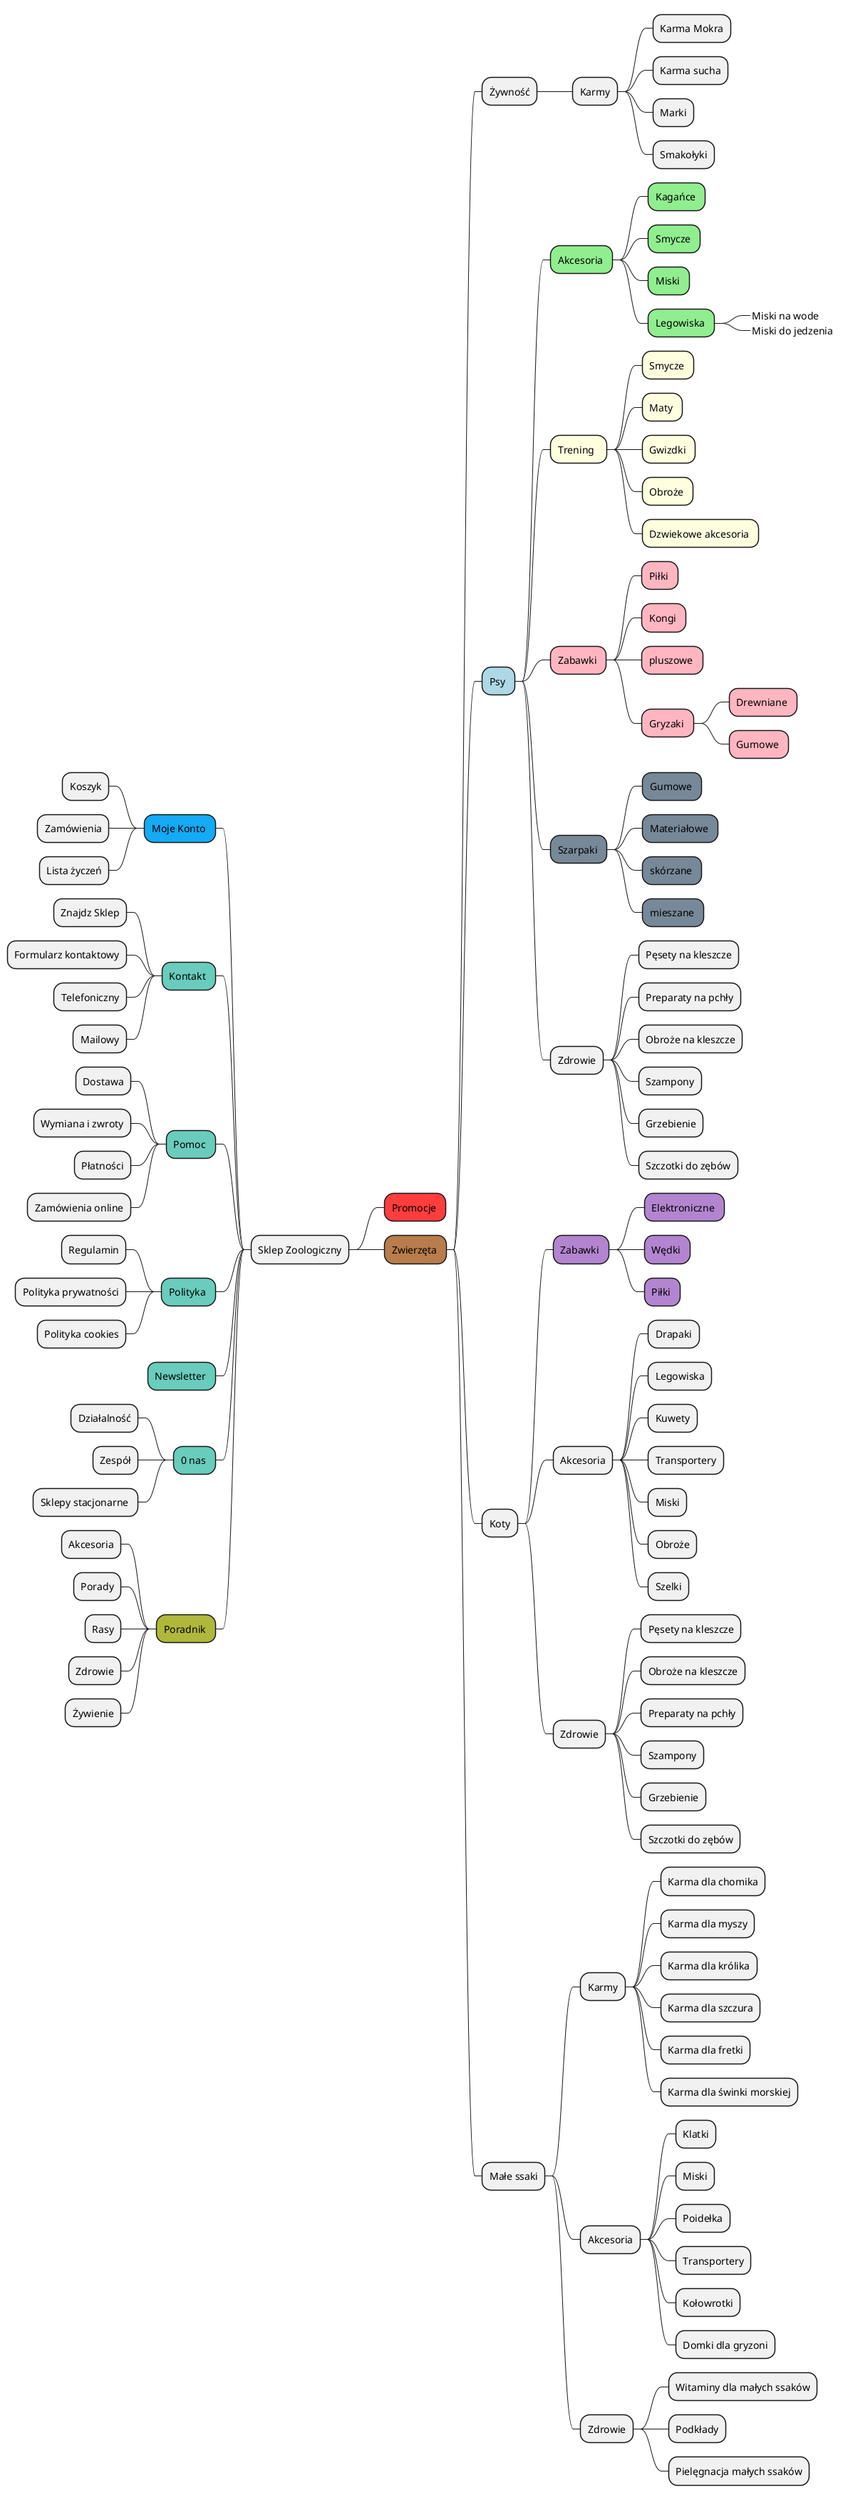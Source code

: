 @@startmindmap pojecia
!theme _none_
<style>
mindmapDiagram {
    '/colors https://colordesigner.io /'
  .green {
    BackgroundColor lightgreen
  }
  .rose {
    BackgroundColor LightPink
  }
  .blue {
    BackgroundColor lightblue
  }
  .yellow {
    BackgroundColor LightYellow
  }
  .slateGrey {
      BackgroundColor LightSlateGray
  }
  .violet {
      BackgroundColor #b385d0
  }
  .oliveGreen{
    BackgroundColor #afb83b
  }
  .skyBlue{
    BackgroundColor #14aaf5
  }
  .mintGreen{
    BackgroundColor #6accbc
  }
  .red {
    BackgroundColor #FF3D3D
  }
  .bananaYellow {
    BackgroundColor #E6E600
  }
  .brown {
    BackgroundColor #B87D4B
  }

}
</style>

+ Sklep Zoologiczny

++ Promocje <<red>>

++ Zwierzęta <<brown>>
+++ Żywność
++++ Karmy
+++++ Karma Mokra
+++++ Karma sucha
+++++ Marki
+++++ Smakołyki

+++ Psy <<blue>>

++++ Akcesoria <<green>>
+++++ Kagańce <<green>>
+++++ Smycze <<green>>
+++++ Miski <<green>>
+++++ Legowiska <<green>>
++++++_ Miski na wode <<green>>
++++++_ Miski do jedzenia <<green>>

++++ Trening  <<yellow>>
+++++ Smycze <<yellow>>
+++++ Maty <<yellow>>
+++++ Gwizdki <<yellow>>
+++++ Obroże <<yellow>>
+++++ Dzwiekowe akcesoria <<yellow>>

++++ Zabawki <<rose>>
+++++ Piłki <<rose>>
+++++ Kongi <<rose>>
+++++ pluszowe <<rose>>
+++++ Gryzaki <<rose>>
++++++ Drewniane <<rose>>
++++++ Gumowe <<rose>>

++++ Szarpaki <<slateGrey>>
+++++ Gumowe <<slateGrey>>
+++++ Materiałowe <<slateGrey>>
+++++ skórzane <<slateGrey>>
+++++ mieszane <<slateGrey>>

++++ Zdrowie
+++++ Pęsety na kleszcze
+++++ Preparaty na pchły
+++++ Obroże na kleszcze
+++++ Szampony
+++++ Grzebienie
+++++ Szczotki do zębów

+++ Koty

++++ Zabawki <<violet>>
+++++ Elektroniczne <<violet>>
+++++ Wędki <<violet>>
+++++ Piłki <<violet>>

++++ Akcesoria
+++++ Drapaki
+++++ Legowiska
+++++ Kuwety
+++++ Transportery
+++++ Miski
+++++ Obroże
+++++ Szelki

++++ Zdrowie
+++++ Pęsety na kleszcze
+++++ Obroże na kleszcze
+++++ Preparaty na pchły
+++++ Szampony
+++++ Grzebienie
+++++ Szczotki do zębów

+++ Małe ssaki

++++ Karmy
+++++ Karma dla chomika
+++++ Karma dla myszy
+++++ Karma dla królika
+++++ Karma dla szczura
+++++ Karma dla fretki
+++++ Karma dla świnki morskiej

++++ Akcesoria
+++++ Klatki
+++++ Miski
+++++ Poidełka
+++++ Transportery
+++++ Kołowrotki
+++++ Domki dla gryzoni

++++ Zdrowie
+++++ Witaminy dla małych ssaków
+++++ Podkłady
+++++ Pielęgnacja małych ssaków



-- Moje Konto <<skyBlue>>
--- Koszyk
--- Zamówienia
--- Lista życzeń

-- Kontakt <<mintGreen>>
--- Znajdz Sklep
--- Formularz kontaktowy
--- Telefoniczny
--- Mailowy

-- Pomoc <<mintGreen>>
--- Dostawa
--- Wymiana i zwroty
--- Płatności
--- Zamówienia online

-- Polityka <<mintGreen>>
--- Regulamin
--- Polityka prywatności
--- Polityka cookies

-- Newsletter <<mintGreen>>

-- 0 nas <<mintGreen>>
--- Działalność
--- Zespół
--- Sklepy stacjonarne 


-- Poradnik <<oliveGreen>>
--- Akcesoria
--- Porady
--- Rasy
--- Zdrowie
--- Żywienie



@@endmindmap